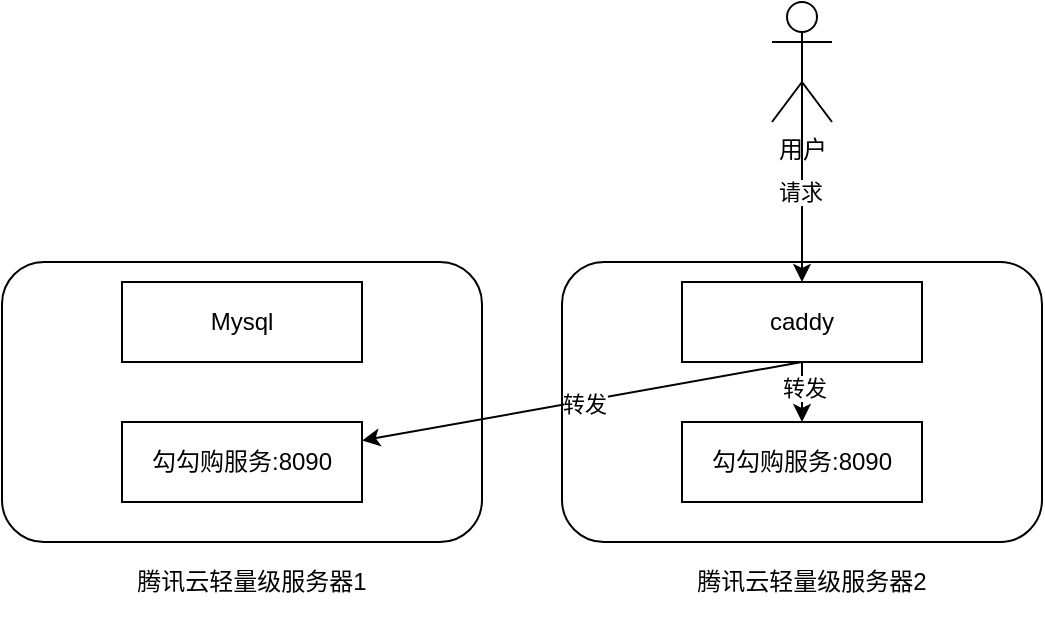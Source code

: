 <mxfile version="24.2.2" type="github">
  <diagram name="第 1 页" id="FM7IB60AgWgSeMxms1NV">
    <mxGraphModel dx="796" dy="1140" grid="1" gridSize="10" guides="1" tooltips="1" connect="1" arrows="1" fold="1" page="1" pageScale="1" pageWidth="827" pageHeight="1169" math="0" shadow="0">
      <root>
        <mxCell id="0" />
        <mxCell id="1" parent="0" />
        <mxCell id="9g-ZRyI94dtEbW-6jRR7-1" value="" style="rounded=1;whiteSpace=wrap;html=1;" vertex="1" parent="1">
          <mxGeometry x="80" y="310" width="240" height="140" as="geometry" />
        </mxCell>
        <mxCell id="9g-ZRyI94dtEbW-6jRR7-3" value="" style="rounded=1;whiteSpace=wrap;html=1;" vertex="1" parent="1">
          <mxGeometry x="360" y="310" width="240" height="140" as="geometry" />
        </mxCell>
        <mxCell id="9g-ZRyI94dtEbW-6jRR7-17" style="edgeStyle=orthogonalEdgeStyle;rounded=0;orthogonalLoop=1;jettySize=auto;html=1;exitX=0.5;exitY=1;exitDx=0;exitDy=0;" edge="1" parent="1" source="9g-ZRyI94dtEbW-6jRR7-4" target="9g-ZRyI94dtEbW-6jRR7-11">
          <mxGeometry relative="1" as="geometry" />
        </mxCell>
        <mxCell id="9g-ZRyI94dtEbW-6jRR7-22" value="转发" style="edgeLabel;html=1;align=center;verticalAlign=middle;resizable=0;points=[];" vertex="1" connectable="0" parent="9g-ZRyI94dtEbW-6jRR7-17">
          <mxGeometry x="0.307" y="1" relative="1" as="geometry">
            <mxPoint as="offset" />
          </mxGeometry>
        </mxCell>
        <mxCell id="9g-ZRyI94dtEbW-6jRR7-18" style="rounded=0;orthogonalLoop=1;jettySize=auto;html=1;exitX=0.5;exitY=1;exitDx=0;exitDy=0;" edge="1" parent="1" source="9g-ZRyI94dtEbW-6jRR7-4" target="9g-ZRyI94dtEbW-6jRR7-10">
          <mxGeometry relative="1" as="geometry" />
        </mxCell>
        <mxCell id="9g-ZRyI94dtEbW-6jRR7-21" value="转发" style="edgeLabel;html=1;align=center;verticalAlign=middle;resizable=0;points=[];" vertex="1" connectable="0" parent="9g-ZRyI94dtEbW-6jRR7-18">
          <mxGeometry x="-0.004" y="1" relative="1" as="geometry">
            <mxPoint as="offset" />
          </mxGeometry>
        </mxCell>
        <mxCell id="9g-ZRyI94dtEbW-6jRR7-4" value="caddy" style="rounded=0;whiteSpace=wrap;html=1;" vertex="1" parent="1">
          <mxGeometry x="420" y="320" width="120" height="40" as="geometry" />
        </mxCell>
        <mxCell id="9g-ZRyI94dtEbW-6jRR7-6" value="腾讯云轻量级服务器1" style="text;html=1;align=center;verticalAlign=middle;whiteSpace=wrap;rounded=0;" vertex="1" parent="1">
          <mxGeometry x="100" y="450" width="210" height="40" as="geometry" />
        </mxCell>
        <mxCell id="9g-ZRyI94dtEbW-6jRR7-7" value="腾讯云轻量级服务器2" style="text;html=1;align=center;verticalAlign=middle;whiteSpace=wrap;rounded=0;" vertex="1" parent="1">
          <mxGeometry x="380" y="450" width="210" height="40" as="geometry" />
        </mxCell>
        <mxCell id="9g-ZRyI94dtEbW-6jRR7-10" value="勾勾购服务:8090" style="rounded=0;whiteSpace=wrap;html=1;" vertex="1" parent="1">
          <mxGeometry x="140" y="390" width="120" height="40" as="geometry" />
        </mxCell>
        <mxCell id="9g-ZRyI94dtEbW-6jRR7-11" value="勾勾购服务:8090" style="rounded=0;whiteSpace=wrap;html=1;align=center;" vertex="1" parent="1">
          <mxGeometry x="420" y="390" width="120" height="40" as="geometry" />
        </mxCell>
        <mxCell id="9g-ZRyI94dtEbW-6jRR7-12" value="Mysql" style="rounded=0;whiteSpace=wrap;html=1;" vertex="1" parent="1">
          <mxGeometry x="140" y="320" width="120" height="40" as="geometry" />
        </mxCell>
        <mxCell id="9g-ZRyI94dtEbW-6jRR7-16" style="edgeStyle=orthogonalEdgeStyle;rounded=0;orthogonalLoop=1;jettySize=auto;html=1;exitX=0.5;exitY=0.5;exitDx=0;exitDy=0;exitPerimeter=0;entryX=0.5;entryY=0;entryDx=0;entryDy=0;" edge="1" parent="1" source="9g-ZRyI94dtEbW-6jRR7-13" target="9g-ZRyI94dtEbW-6jRR7-4">
          <mxGeometry relative="1" as="geometry" />
        </mxCell>
        <mxCell id="9g-ZRyI94dtEbW-6jRR7-20" value="请求" style="edgeLabel;html=1;align=center;verticalAlign=middle;resizable=0;points=[];" vertex="1" connectable="0" parent="9g-ZRyI94dtEbW-6jRR7-16">
          <mxGeometry x="0.176" y="-1" relative="1" as="geometry">
            <mxPoint as="offset" />
          </mxGeometry>
        </mxCell>
        <mxCell id="9g-ZRyI94dtEbW-6jRR7-13" value="用户" style="shape=umlActor;verticalLabelPosition=bottom;verticalAlign=top;html=1;outlineConnect=0;" vertex="1" parent="1">
          <mxGeometry x="465" y="180" width="30" height="60" as="geometry" />
        </mxCell>
      </root>
    </mxGraphModel>
  </diagram>
</mxfile>
